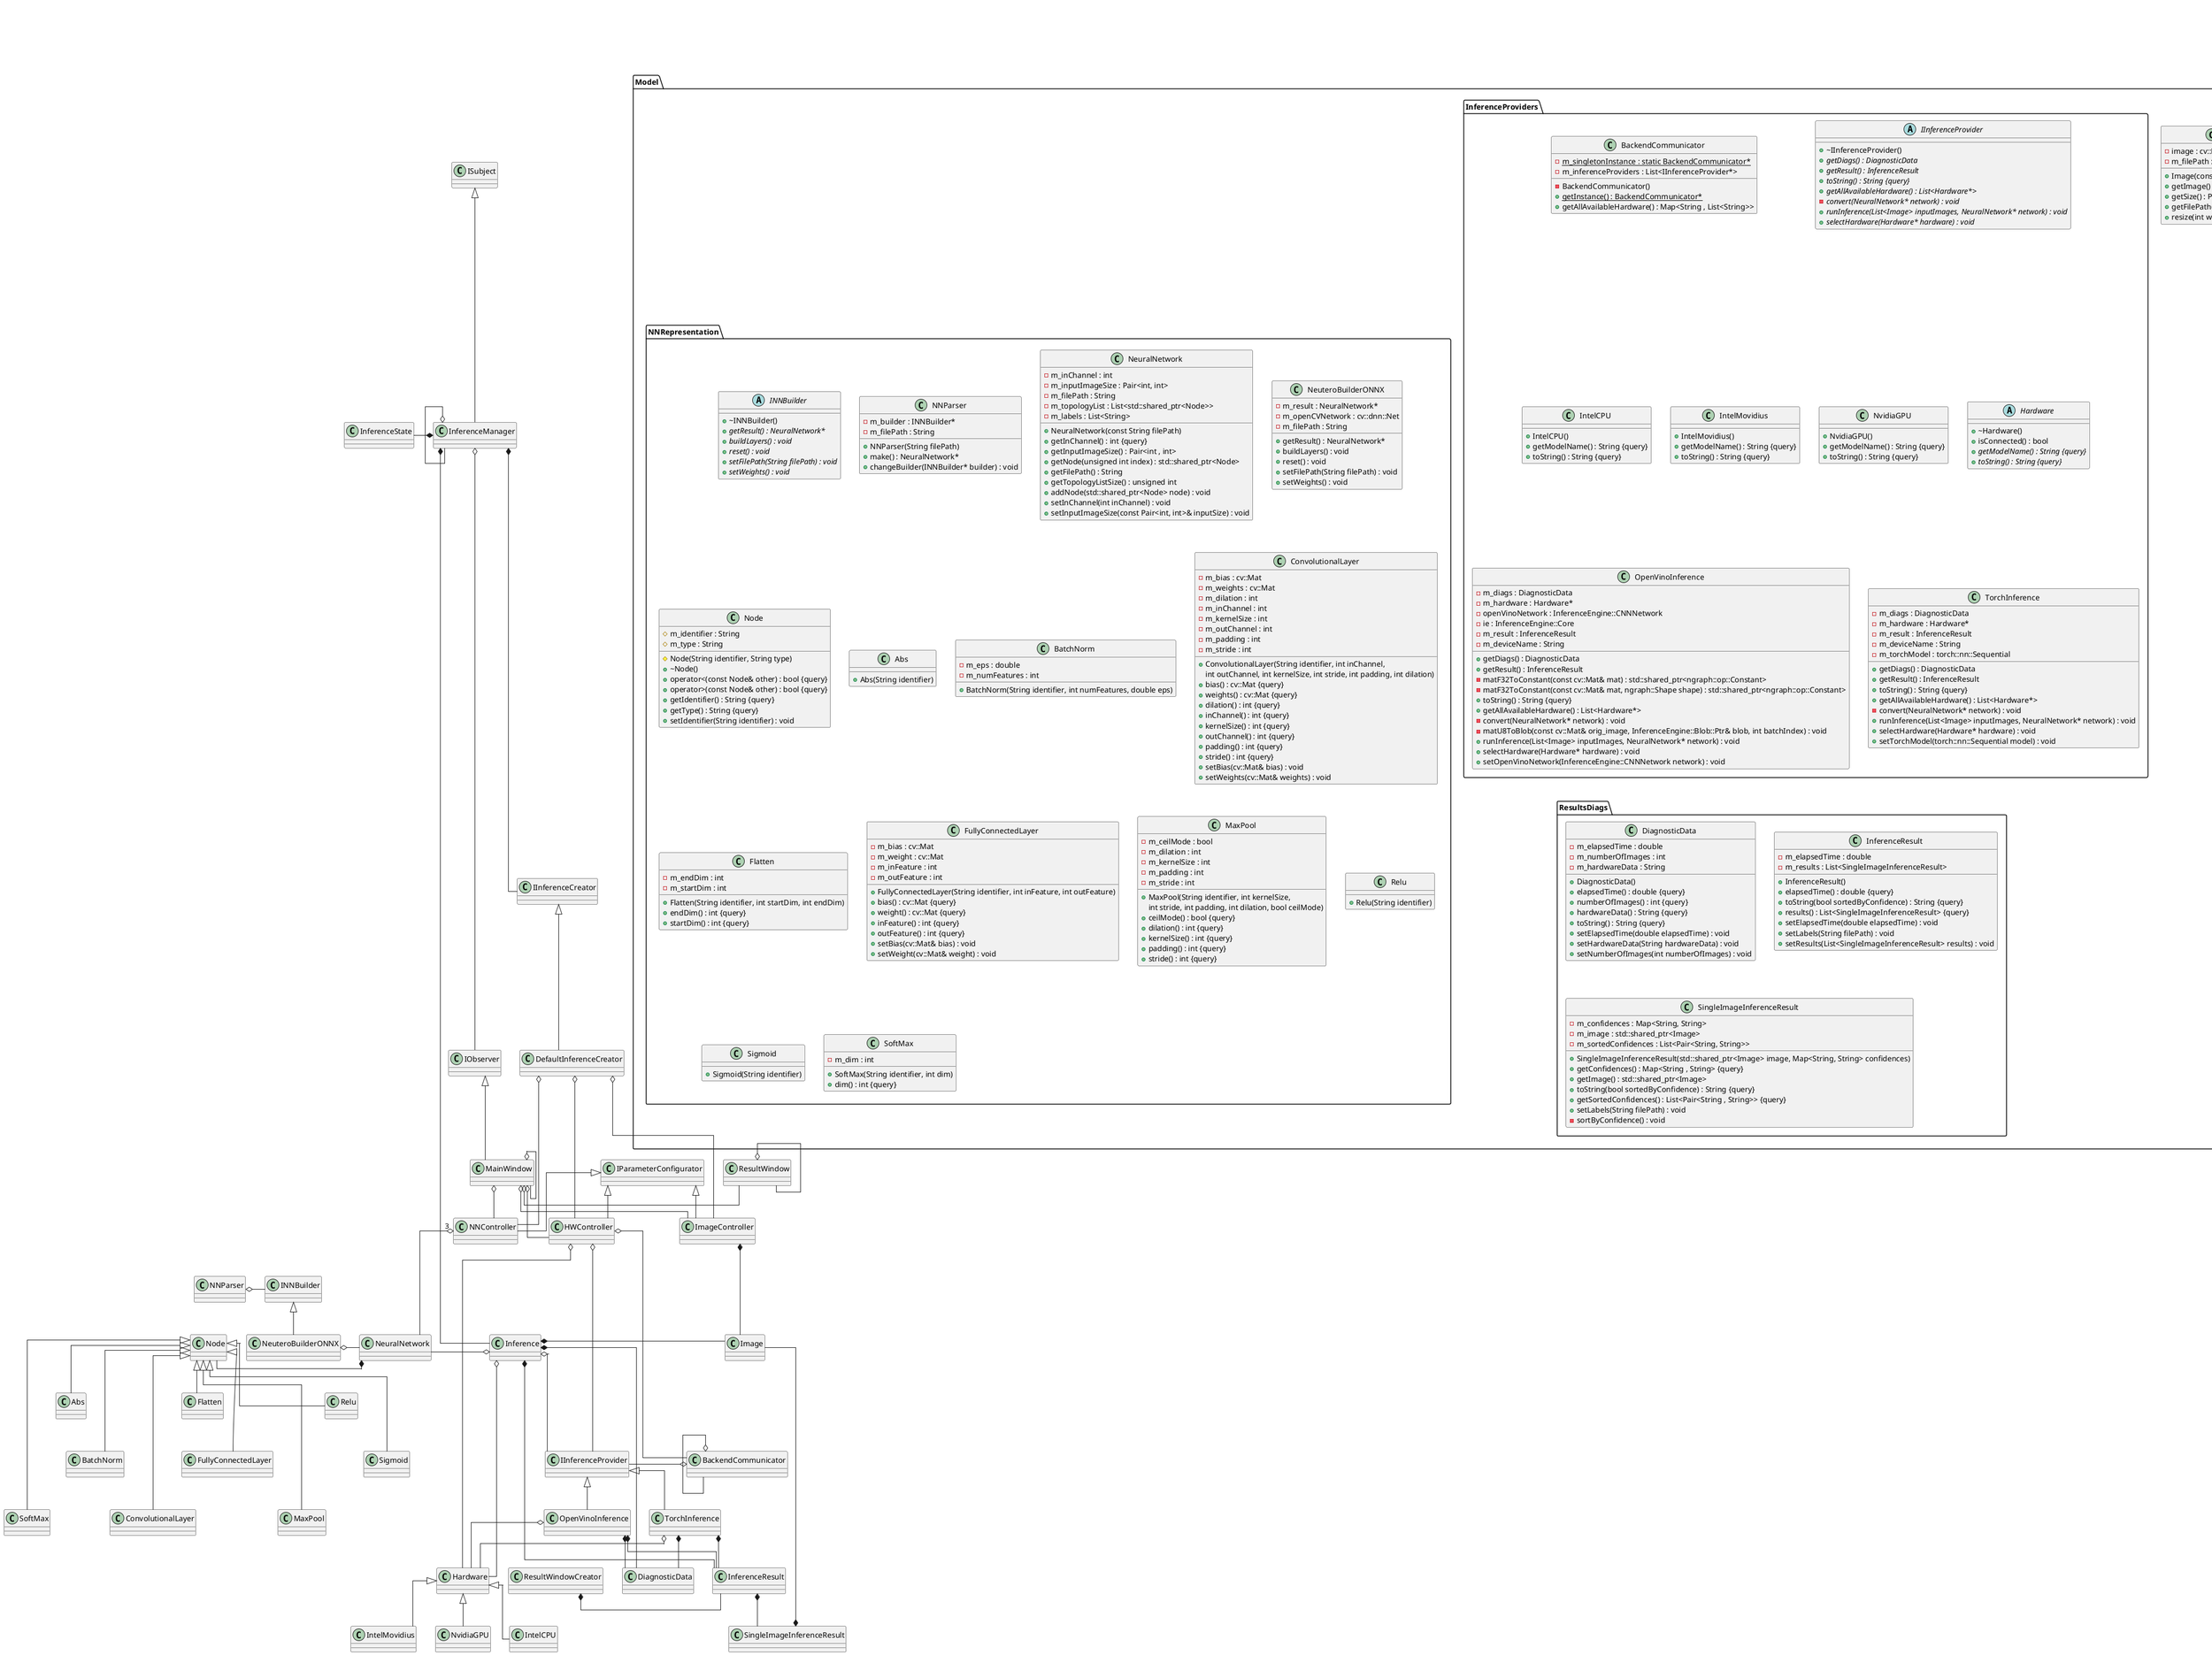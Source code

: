 @startuml

skinparam linetype ortho

/' Objects '/
package Model {
	together {
	class Inference {
		+Inference(Hardware* hardware, IInferenceProvider* provider, 
		NeuralNetwork* network, List<Image> inputImages)
		-m_hardware : Hardware*
		-m_provider : IInferenceProvider*
		-m_network : NeuralNetwork*
		+execute() : bool
		+getDiagnostics() : std::shared_ptr<DiagnosticData>
		-m_diagnosticData : std::shared_ptr<DiagnosticData>
		+getResult() : std::shared_ptr<InferenceResult>
		-m_results : std::shared_ptr<InferenceResult>
		-m_inputImages : List<Image>
	}
	
	class Image {
		+Image(const String filePath)
		+getImage() : cv::Mat
		-image : cv::Mat
		+getSize() : Pair<int , int> {query}
		+getFilePath() : String {query}
		-m_filePath : String
		+resize(int width, int height) : void
	}
	}
	
	package InferenceProviders {
		class BackendCommunicator {
			-BackendCommunicator()
			+{static} getInstance() : BackendCommunicator*
			-{static} m_singletonInstance : static BackendCommunicator*
			+getAllAvailableHardware() : Map<String , List<String>>
			-m_inferenceProviders : List<IInferenceProvider*>
		}
		
		
		
		abstract class IInferenceProvider {
			+~IInferenceProvider()
			+{abstract} getDiags() : DiagnosticData
			+{abstract} getResult() : InferenceResult
			+{abstract} toString() : String {query}
			+{abstract} getAllAvailableHardware() : List<Hardware*>
			-{abstract} convert(NeuralNetwork* network) : void
			+{abstract} runInference(List<Image> inputImages, NeuralNetwork* network) : void
			+{abstract} selectHardware(Hardware* hardware) : void
		}
		
		together {
		abstract class Hardware {
			+~Hardware()
			+isConnected() : bool
			+{abstract} getModelName() : String {query}
			+{abstract} toString() : String {query}
		}

		class IntelCPU {
			+IntelCPU()
			+getModelName() : String {query}
			+toString() : String {query}
		}
		
		class IntelMovidius {
			+IntelMovidius()
			+getModelName() : String {query}
			+toString() : String {query}
		}
		
		class NvidiaGPU {
			+NvidiaGPU()
			+getModelName() : String {query}
			+toString() : String {query}
		}
		}
		
		class OpenVinoInference {
			+getDiags() : DiagnosticData
			-m_diags : DiagnosticData
			-m_hardware : Hardware*
			-openVinoNetwork : InferenceEngine::CNNNetwork
			-ie : InferenceEngine::Core
			+getResult() : InferenceResult
			-m_result : InferenceResult
			-matF32ToConstant(const cv::Mat& mat) : std::shared_ptr<ngraph::op::Constant>
			-matF32ToConstant(const cv::Mat& mat, ngraph::Shape shape) : std::shared_ptr<ngraph::op::Constant>
			-m_deviceName : String
			+toString() : String {query}
			+getAllAvailableHardware() : List<Hardware*>
			-convert(NeuralNetwork* network) : void
			-matU8ToBlob(const cv::Mat& orig_image, InferenceEngine::Blob::Ptr& blob, int batchIndex) : void
			+runInference(List<Image> inputImages, NeuralNetwork* network) : void
			+selectHardware(Hardware* hardware) : void
			+setOpenVinoNetwork(InferenceEngine::CNNNetwork network) : void
		}
		
		class TorchInference {
			+getDiags() : DiagnosticData
			-m_diags : DiagnosticData
			-m_hardware : Hardware*
			+getResult() : InferenceResult
			-m_result : InferenceResult
			-m_deviceName : String
			+toString() : String {query}
			+getAllAvailableHardware() : List<Hardware*>
			-m_torchModel : torch::nn::Sequential
			-convert(NeuralNetwork* network) : void
			+runInference(List<Image> inputImages, NeuralNetwork* network) : void
			+selectHardware(Hardware* hardware) : void
			+setTorchModel(torch::nn::Sequential model) : void
		}


	}
	
	package NNRepresentation {
		together {	
		abstract class INNBuilder {
			+~INNBuilder()
			+{abstract} getResult() : NeuralNetwork*
			+{abstract} buildLayers() : void
			+{abstract} reset() : void
			+{abstract} setFilePath(String filePath) : void
			+{abstract} setWeights() : void
		}
		
		class NNParser {
			+NNParser(String filePath)
			-m_builder : INNBuilder*
			+make() : NeuralNetwork*
			-m_filePath : String
			+changeBuilder(INNBuilder* builder) : void
		}
		
		class NeuralNetwork {
			+NeuralNetwork(const String filePath)
			+getInChannel() : int {query}
			-m_inChannel : int
			+getInputImageSize() : Pair<int , int>
			-m_inputImageSize : Pair<int, int>
			+getNode(unsigned int index) : std::shared_ptr<Node>
			+getFilePath() : String
			-m_filePath : String
			-m_topologyList : List<std::shared_ptr<Node>>
			-m_labels : List<String>
			+getTopologyListSize() : unsigned int
			+addNode(std::shared_ptr<Node> node) : void
			+setInChannel(int inChannel) : void
			+setInputImageSize(const Pair<int, int>& inputSize) : void
		}
		
		class NeuteroBuilderONNX {
			+getResult() : NeuralNetwork*
			-m_result : NeuralNetwork*
			-m_openCVNetwork : cv::dnn::Net
			-m_filePath : String
			+buildLayers() : void
			+reset() : void
			+setFilePath(String filePath) : void
			+setWeights() : void
		}
		}
		together {	
		class Node {
			#Node(String identifier, String type)
			+~Node()
			+operator<(const Node& other) : bool {query}
			+operator>(const Node& other) : bool {query}
			+getIdentifier() : String {query}
			+getType() : String {query}
			#m_identifier : String
			#m_type : String
			+setIdentifier(String identifier) : void
		}
		
		class Abs {
			+Abs(String identifier)
		}
		
		class BatchNorm {
			+BatchNorm(String identifier, int numFeatures, double eps)
			-m_eps : double
			-m_numFeatures : int
		}
		
		class ConvolutionalLayer {
			+ConvolutionalLayer(String identifier, int inChannel,
			 int outChannel, int kernelSize, int stride, int padding, int dilation)
			+bias() : cv::Mat {query}
			-m_bias : cv::Mat
			-m_weights : cv::Mat
			+weights() : cv::Mat {query}
			+dilation() : int {query}
			+inChannel() : int {query}
			+kernelSize() : int {query}
			-m_dilation : int
			-m_inChannel : int
			-m_kernelSize : int
			-m_outChannel : int
			-m_padding : int
			-m_stride : int
			+outChannel() : int {query}
			+padding() : int {query}
			+stride() : int {query}
			+setBias(cv::Mat& bias) : void
			+setWeights(cv::Mat& weights) : void
		}
		
		class Flatten {
			+Flatten(String identifier, int startDim, int endDim)
			+endDim() : int {query}
			-m_endDim : int
			-m_startDim : int
			+startDim() : int {query}
		}
		
		class FullyConnectedLayer {
			+FullyConnectedLayer(String identifier, int inFeature, int outFeature)
			+bias() : cv::Mat {query}
			-m_bias : cv::Mat
			-m_weight : cv::Mat
			+weight() : cv::Mat {query}
			+inFeature() : int {query}
			-m_inFeature : int
			-m_outFeature : int
			+outFeature() : int {query}
			+setBias(cv::Mat& bias) : void
			+setWeight(cv::Mat& weight) : void
		}
		class MaxPool {
			+MaxPool(String identifier, int kernelSize, 
			int stride, int padding, int dilation, bool ceilMode)
			+ceilMode() : bool {query}
			-m_ceilMode : bool
			+dilation() : int {query}
			+kernelSize() : int {query}
			-m_dilation : int
			-m_kernelSize : int
			-m_padding : int
			-m_stride : int
			+padding() : int {query}
			+stride() : int {query}
		}

		class Relu {
			+Relu(String identifier)
		}
		
		class Sigmoid {
			+Sigmoid(String identifier)
		}
		
		class SoftMax {
			+SoftMax(String identifier, int dim)
			+dim() : int {query}
			-m_dim : int
		}
		}
	}
	
	package ResultsDiags {
		class DiagnosticData {
			+DiagnosticData()
			+elapsedTime() : double {query}
			-m_elapsedTime : double
			-m_numberOfImages : int
			+numberOfImages() : int {query}
			+hardwareData() : String {query}
			-m_hardwareData : String
			+toString() : String {query}
			+setElapsedTime(double elapsedTime) : void
			+setHardwareData(String hardwareData) : void
			+setNumberOfImages(int numberOfImages) : void
		}
		
		class InferenceResult {
			+InferenceResult()
			+elapsedTime() : double {query}
			-m_elapsedTime : double
			+toString(bool sortedByConfidence) : String {query}
			-m_results : List<SingleImageInferenceResult>
			+results() : List<SingleImageInferenceResult> {query}
			+setElapsedTime(double elapsedTime) : void
			+setLabels(String filePath) : void
			+setResults(List<SingleImageInferenceResult> results) : void
		}
		
		class SingleImageInferenceResult {
			+SingleImageInferenceResult(std::shared_ptr<Image> image, Map<String, String> confidences)
			+getConfidences() : Map<String , String> {query}
			-m_confidences : Map<String, String>
			+getImage() : std::shared_ptr<Image>
			-m_image : std::shared_ptr<Image>
			+toString(bool sortedByConfidence) : String {query}
			+getSortedConfidences() : List<Pair<String , String>> {query}
			-m_sortedConfidences : List<Pair<String, String>>
			+setLabels(String filePath) : void
			-sortByConfidence() : void
		}
	}

}

package Controller {
	package InferenceRunner {
		class InferenceManager {
			-InferenceManager()
			+{static} getInstance() : InferenceManager*
			+getState() : InferenceState
			-state : InferenceState
			+abortInference() : bool
			+createInferences() : bool
			+runInference() : bool
			-{static} m_singletonInstance : inline static InferenceManager*
			-creator : std::shared_ptr<IInferenceCreator>
			+getCreator() : std::shared_ptr<IInferenceCreator>
			-labelFilePath : String
			-observers : List<IObserver*>
			+getAllResultsAndDiagnostics() : List<Pair<std::shared_ptr<InferenceResult>, 
			std::shared_ptr<DiagnosticData>>>
			-currentInferences : List<std::shared_ptr<Inference>>
			+checkIfRunnable() : void
			+notify() : void
			+registerObserver(IObserver* observer) : void
			+removeObserver(IObserver* observer) : void
			+setCreator(std::shared_ptr<IInferenceCreator> creator) : void
			+setLabelFilePath(String labelFilePath) : void
			+setState(InferenceState state) : void
		}
		
		enum InferenceState {
			COMPLETED
			NOT_READY
			RUNNABLE
			RUNNING
		}

		abstract class ISubject {
			+~ISubject()
			+{abstract} notify() : void
			+{abstract} registerObserver(IObserver* observer) : void
			+{abstract} removeObserver(IObserver* observer) : void
		}

		.ISubject <|-- .InferenceManager
	}
	
	package ParameterConfigurator {
		class IParameterConfigurator {
			+~IParameterConfigurator()
			+isReady() : bool
			#ready : bool
			+setParameter(object param) : bool
			+getParameter() : object
		}

		class NNController {
			+NNController()
			+getParameter() : NeuralNetwork*
			+setParameter(String nnID) : bool
			-{static} m_networks : inline static Map<String, NeuralNetwork*>
			-{static} NOT_SET : inline static Pair<String, NeuralNetwork*>
			-currentNetwork : Pair<String, NeuralNetwork*>
			+import(String nnPath) : String
			+getList() : List<String>
		}

		class HWController {
			+HWController()
			-bc : BackendCommunicator*
			-parseHardwareName(String hwname) : Hardware*
			-parseProviderName(String prname) : IInferenceProvider*
			+removeHardwareProviderPair(String hwAndProvider) : bool
			+setParameter(String hardwareAndBackend) : bool
			+getParameter() : List<Pair<Hardware* , IInferenceProvider*>>
			-selectedHardwares : List<Pair<Hardware*, IInferenceProvider*>>
			+getList() : List<String>
		}

		class ImageController {
			+ImageController()
			+setParameter(List<String> imageFilePaths) : bool
			-{static} m_images : inline static List<Image>
			+getParameter() : List<Image>
			+removeImage(String imagePath) : void
			+resizeAll(int width, int height) : void
		}
		
	}

	class DefaultInferenceCreator {
		+DefaultInferenceCreator(ImageController* imgsrc, HWController* hwsrc, NNController* nnsrc)
		+hwSource() : HWController* {query}
		-m_hwSource : HWController*
		+imageSource() : ImageController* {query}
		-m_imageSource : ImageController*
		-m_nnSource : NNController*
		+nnSource() : NNController* {query}
		+fixParameters() : bool
		+isReady() : bool
		+buildInferences() : List<std::shared_ptr<Inference>>
	}

	abstract class IInferenceCreator {
		+~IInferenceCreator()
		+{abstract} fixParameters() : bool
		+{abstract} isReady() : bool
		+{abstract} buildInferences() : List<std::shared_ptr<Inference>>
	}

}

package View {
	abstract class IObserver {
		+~IObserver()
		+{abstract} update(InferenceState state) : void
	}
	
	class MainWindow {
		+MainWindow(QWidget* parent)
		+~MainWindow()
		-hwController : HWController*
		-imgController : ImageController*
		-nnController : NNController*
		-elapsedTimer : QElapsedTimer
		-updateTimer : QTimer
		-rw : ResultWindow*
		-ui : Ui::MainWindow*
		-on_chooseNN_activated(int index) : void
		-on_exportResultsButton_clicked() : void
		-on_hwListWidget_itemActivated(QListWidgetItem* item) : void
		-on_imageView_itemSelectionChanged() : void
		-on_importImgButton_clicked() : void
		-on_importLabelButton_clicked() : void
		-on_importNNButton_clicked() : void
		-on_removeImgButton_clicked() : void
		-on_startButton_clicked() : void
		-on_stopButton_clicked() : void
		-on_viewResultsButton_clicked() : void
		+print(QString text) : void
		-startTimer() : void
		-stopTimer() : void
		+update(InferenceState state) : void
		-updateTimerLabel(bool showMilliseconds) : void
	}
	
	class ResultWindow {
		+ResultWindow(QWidget* parent)
		+~ResultWindow()
		-ui : Ui::ResultWindow*
	}
	
	class ResultWindowCreator {
		+ResultWindowCreator(QVector<InferenceResult> results)
		-m_results : QVector<InferenceResult>
		+generateResultWindow() : void
	}
	
	class hardwareDialog {
		+hardwareDialog(QWidget* parent)
	}

}



		.INNBuilder <|-- .NeuteroBuilderONNX
		.Node <|-- .Abs
		.Node <|--- .BatchNorm
		.Node <|---- .ConvolutionalLayer
		.Node <|-- .Flatten
		.Node <|--- .FullyConnectedLayer
		.Node <|---- .MaxPool
		.Node <|-- .Relu
		.Node <|--- .Sigmoid
		.Node <|---- .SoftMax
	.IInferenceCreator <|-- .DefaultInferenceCreator
	.DefaultInferenceCreator o--- .HWController
	.DefaultInferenceCreator o--- .ImageController
	.DefaultInferenceCreator o--- .NNController
	.IObserver <|-- .MainWindow
		.IParameterConfigurator <|-- .HWController
		.IParameterConfigurator <|-- .ImageController
		.IParameterConfigurator <|-- .NNController
		.Hardware <|-- .IntelCPU
		.Hardware <|-- .IntelMovidius
		.Hardware <|-- .NvidiaGPU
		.IInferenceProvider <|-- .OpenVinoInference
		.IInferenceProvider <|-- .TorchInference

/' Aggregation relationships '/

.BackendCommunicator o-- .BackendCommunicator
.BackendCommunicator o--left .IInferenceProvider




.HWController o-- .BackendCommunicator
.HWController o-- .Hardware
.HWController o--- .IInferenceProvider
.ImageController *-- .Image

.Inference *-- .DiagnosticData
.Inference o-- .Hardware
.Inference o--- .IInferenceProvider
.Inference *- .Image
.Inference *-- .InferenceResult
.Inference o--left .NeuralNetwork

.InferenceManager *-- .IInferenceCreator


.InferenceManager o---- .IObserver


.InferenceManager *-- .Inference


.InferenceManager o-- .InferenceManager


.InferenceManager *-left .InferenceState


.InferenceResult *-- .SingleImageInferenceResult


.MainWindow o-- .HWController


.MainWindow o-- .ImageController


.MainWindow o-- .MainWindow


.MainWindow o-- .NNController


.MainWindow o- .ResultWindow


.NNController "3" o--- .NeuralNetwork


.NNParser o- .INNBuilder


.NeuralNetwork *-left .Node


.NeuteroBuilderONNX o- .NeuralNetwork


.OpenVinoInference *-- .DiagnosticData


.OpenVinoInference o-- .Hardware


.OpenVinoInference *-- .InferenceResult


.ResultWindow o-- .ResultWindow


.ResultWindowCreator *- .InferenceResult


.SingleImageInferenceResult *--up .Image


.TorchInference *-- .DiagnosticData


.TorchInference o- .Hardware


.TorchInference *-- .InferenceResult




/' Dependency relationships '/

' .HWController <.. .DefaultInferenceCreator


' .Hardware <.. .IInferenceProvider


' .Hardware <.. .Inference


' .Hardware <.. .OpenVinoInference


' .Hardware <.. .TorchInference


' .INNBuilder <.. .NNParser


' .IObserver <.. .ISubject


' .IObserver <.. .InferenceManager


' .Image <.. .IInferenceProvider


' .Image <.. .Inference


' .Image <.. .OpenVinoInference


' .Image <.. .SingleImageInferenceResult


' .Image <.. .TorchInference


' .ImageController <.. .DefaultInferenceCreator


' .Inference <.. .IObserver


' .Inference <.. .Inference


' .Inference <.. .InferenceManager




' .Inference <.. .InferenceResult


' .Inference <.. .MainWindow


' .Inference <.. .OpenVinoInference




' .Inference <.. .ResultWindowCreator


' .NNController <.. .DefaultInferenceCreator


' .NeuralNetwork <.. .IInferenceProvider
' .NeuralNetwork <.. .Inference
' .NeuralNetwork <.. .OpenVinoInference
' .NeuralNetwork <.. .TorchInference

' .Node <.. .NeuralNetwork



/' Nested objects '/



@enduml
